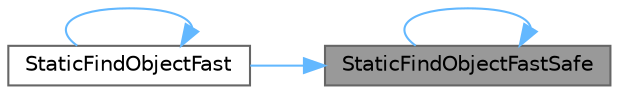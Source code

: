 digraph "StaticFindObjectFastSafe"
{
 // INTERACTIVE_SVG=YES
 // LATEX_PDF_SIZE
  bgcolor="transparent";
  edge [fontname=Helvetica,fontsize=10,labelfontname=Helvetica,labelfontsize=10];
  node [fontname=Helvetica,fontsize=10,shape=box,height=0.2,width=0.4];
  rankdir="RL";
  Node1 [id="Node000001",label="StaticFindObjectFastSafe",height=0.2,width=0.4,color="gray40", fillcolor="grey60", style="filled", fontcolor="black",tooltip="Fast and safe version of StaticFindObject that relies on the passed in FName being the object name wi..."];
  Node1 -> Node2 [id="edge1_Node000001_Node000002",dir="back",color="steelblue1",style="solid",tooltip=" "];
  Node2 [id="Node000002",label="StaticFindObjectFast",height=0.2,width=0.4,color="grey40", fillcolor="white", style="filled",URL="$d0/da9/UObjectGlobals_8h.html#aa0d6354efe10330943038ea42e834583",tooltip="Fast version of StaticFindObject that relies on the passed in FName being the object name without any..."];
  Node2 -> Node2 [id="edge2_Node000002_Node000002",dir="back",color="steelblue1",style="solid",tooltip=" "];
  Node1 -> Node1 [id="edge3_Node000001_Node000001",dir="back",color="steelblue1",style="solid",tooltip=" "];
}
